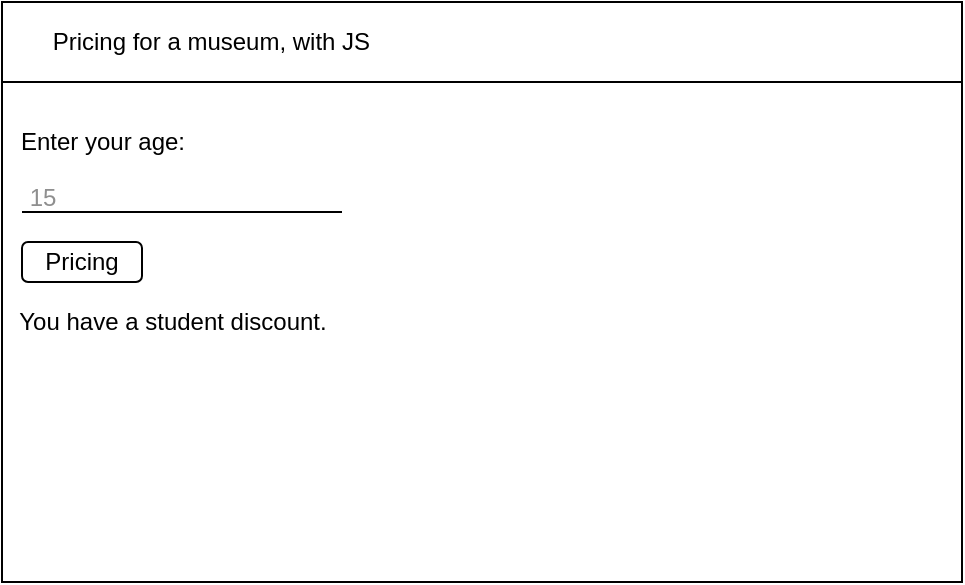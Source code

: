 <mxfile>
    <diagram id="wTW0NkoK_YmAd4K6E6pc" name="Page-1">
        <mxGraphModel dx="1074" dy="741" grid="1" gridSize="10" guides="1" tooltips="1" connect="1" arrows="1" fold="1" page="1" pageScale="1" pageWidth="827" pageHeight="1169" math="0" shadow="0">
            <root>
                <mxCell id="0"/>
                <mxCell id="1" parent="0"/>
                <mxCell id="2" value="" style="rounded=0;whiteSpace=wrap;html=1;" vertex="1" parent="1">
                    <mxGeometry x="40" y="40" width="480" height="290" as="geometry"/>
                </mxCell>
                <mxCell id="3" value="&amp;nbsp; &amp;nbsp; &amp;nbsp; &amp;nbsp;Pricing for a museum, with JS" style="rounded=0;whiteSpace=wrap;html=1;align=left;" vertex="1" parent="1">
                    <mxGeometry x="40" y="40" width="480" height="40" as="geometry"/>
                </mxCell>
                <mxCell id="4" value="Enter your age:" style="text;html=1;align=center;verticalAlign=middle;resizable=0;points=[];autosize=1;strokeColor=none;fillColor=none;" vertex="1" parent="1">
                    <mxGeometry x="40" y="100" width="100" height="20" as="geometry"/>
                </mxCell>
                <mxCell id="6" value="" style="line;strokeWidth=1;html=1;" vertex="1" parent="1">
                    <mxGeometry x="50" y="140" width="160" height="10" as="geometry"/>
                </mxCell>
                <mxCell id="7" value="&lt;font color=&quot;#8f8f8f&quot;&gt;15&lt;/font&gt;" style="text;html=1;align=center;verticalAlign=middle;resizable=0;points=[];autosize=1;strokeColor=none;fillColor=none;" vertex="1" parent="1">
                    <mxGeometry x="45" y="128" width="30" height="20" as="geometry"/>
                </mxCell>
                <mxCell id="9" value="&lt;font color=&quot;#000000&quot;&gt;Pricing&lt;/font&gt;" style="rounded=1;whiteSpace=wrap;html=1;fontColor=#8F8F8F;strokeWidth=1;" vertex="1" parent="1">
                    <mxGeometry x="50" y="160" width="60" height="20" as="geometry"/>
                </mxCell>
                <mxCell id="11" value="You have a student discount." style="text;html=1;align=center;verticalAlign=middle;resizable=0;points=[];autosize=1;strokeColor=none;fillColor=none;fontColor=#000000;" vertex="1" parent="1">
                    <mxGeometry x="40" y="190" width="170" height="20" as="geometry"/>
                </mxCell>
            </root>
        </mxGraphModel>
    </diagram>
</mxfile>